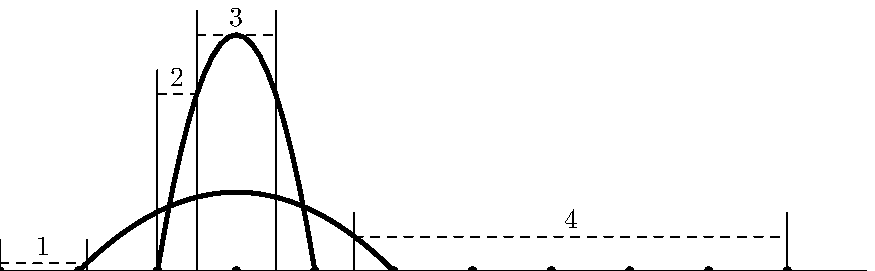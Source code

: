 u := 1mm;
v := 3mm;

vardef sqr(expr x) = x * x enddef;

vardef P(expr x) = (-0.025 sqr(x) + 1.5x - 12.5) enddef;
vardef Q(expr x) = (-0.300 sqr(x) + 18x - 240) enddef;

def flight(expr i, a, b, c) =
  draw (a*u, c*u)--(b*u, c*u) dashed evenly;
  draw (a*u, 0)--(a*u, c*u+v);
  draw (b*u, 0)--(b*u, c*u+v);
  label.top(decimal(i), (.5(a+b)*u, c*u));
enddef;

beginfig(1)
  draw (-10u,0)--(110u,0);

  draw (10u,0) for x=11 upto 50 : --(x*u,P(x)*u) endfor withpen pencircle scaled 1.5pt;
  draw (20u,0) for x=21 upto 40 : --(x*u,Q(x)*u) endfor withpen pencircle scaled 1.5pt;

  for i=0 upto 10 :
    fill fullcircle scaled 3pt shifted (10i * u, 0);
    label.bot(decimal(10i), (10i * u, 0));
  endfor;

  flight(1,  0,  11,  0.975);
  flight(2, 20,  25, 22.500);
  flight(3, 25,  35, 30.000);
  flight(4, 45, 100,  4.375);

endfig;

end.